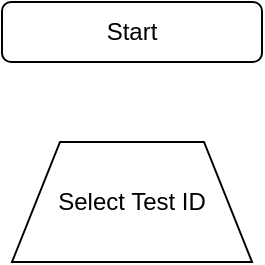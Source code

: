 <mxfile version="12.2.4"><diagram id="fpVb37V19ioG-0sUoZwO"><mxGraphModel dx="1078" dy="553" grid="1" gridSize="10" guides="1" tooltips="1" connect="1" arrows="1" fold="1" page="1" pageScale="1" pageWidth="827" pageHeight="1169" math="0" shadow="0"><root><mxCell id="0"/><mxCell id="1" parent="0"/><mxCell id="2" value="Start" style="rounded=1;whiteSpace=wrap;html=1;" vertex="1" parent="1"><mxGeometry x="190" y="20" width="130" height="30" as="geometry"/></mxCell><mxCell id="3" value="Select Test ID" style="shape=trapezoid;perimeter=trapezoidPerimeter;whiteSpace=wrap;html=1;" vertex="1" parent="1"><mxGeometry x="195" y="90" width="120" height="60" as="geometry"/></mxCell></root></mxGraphModel></diagram></mxfile>
